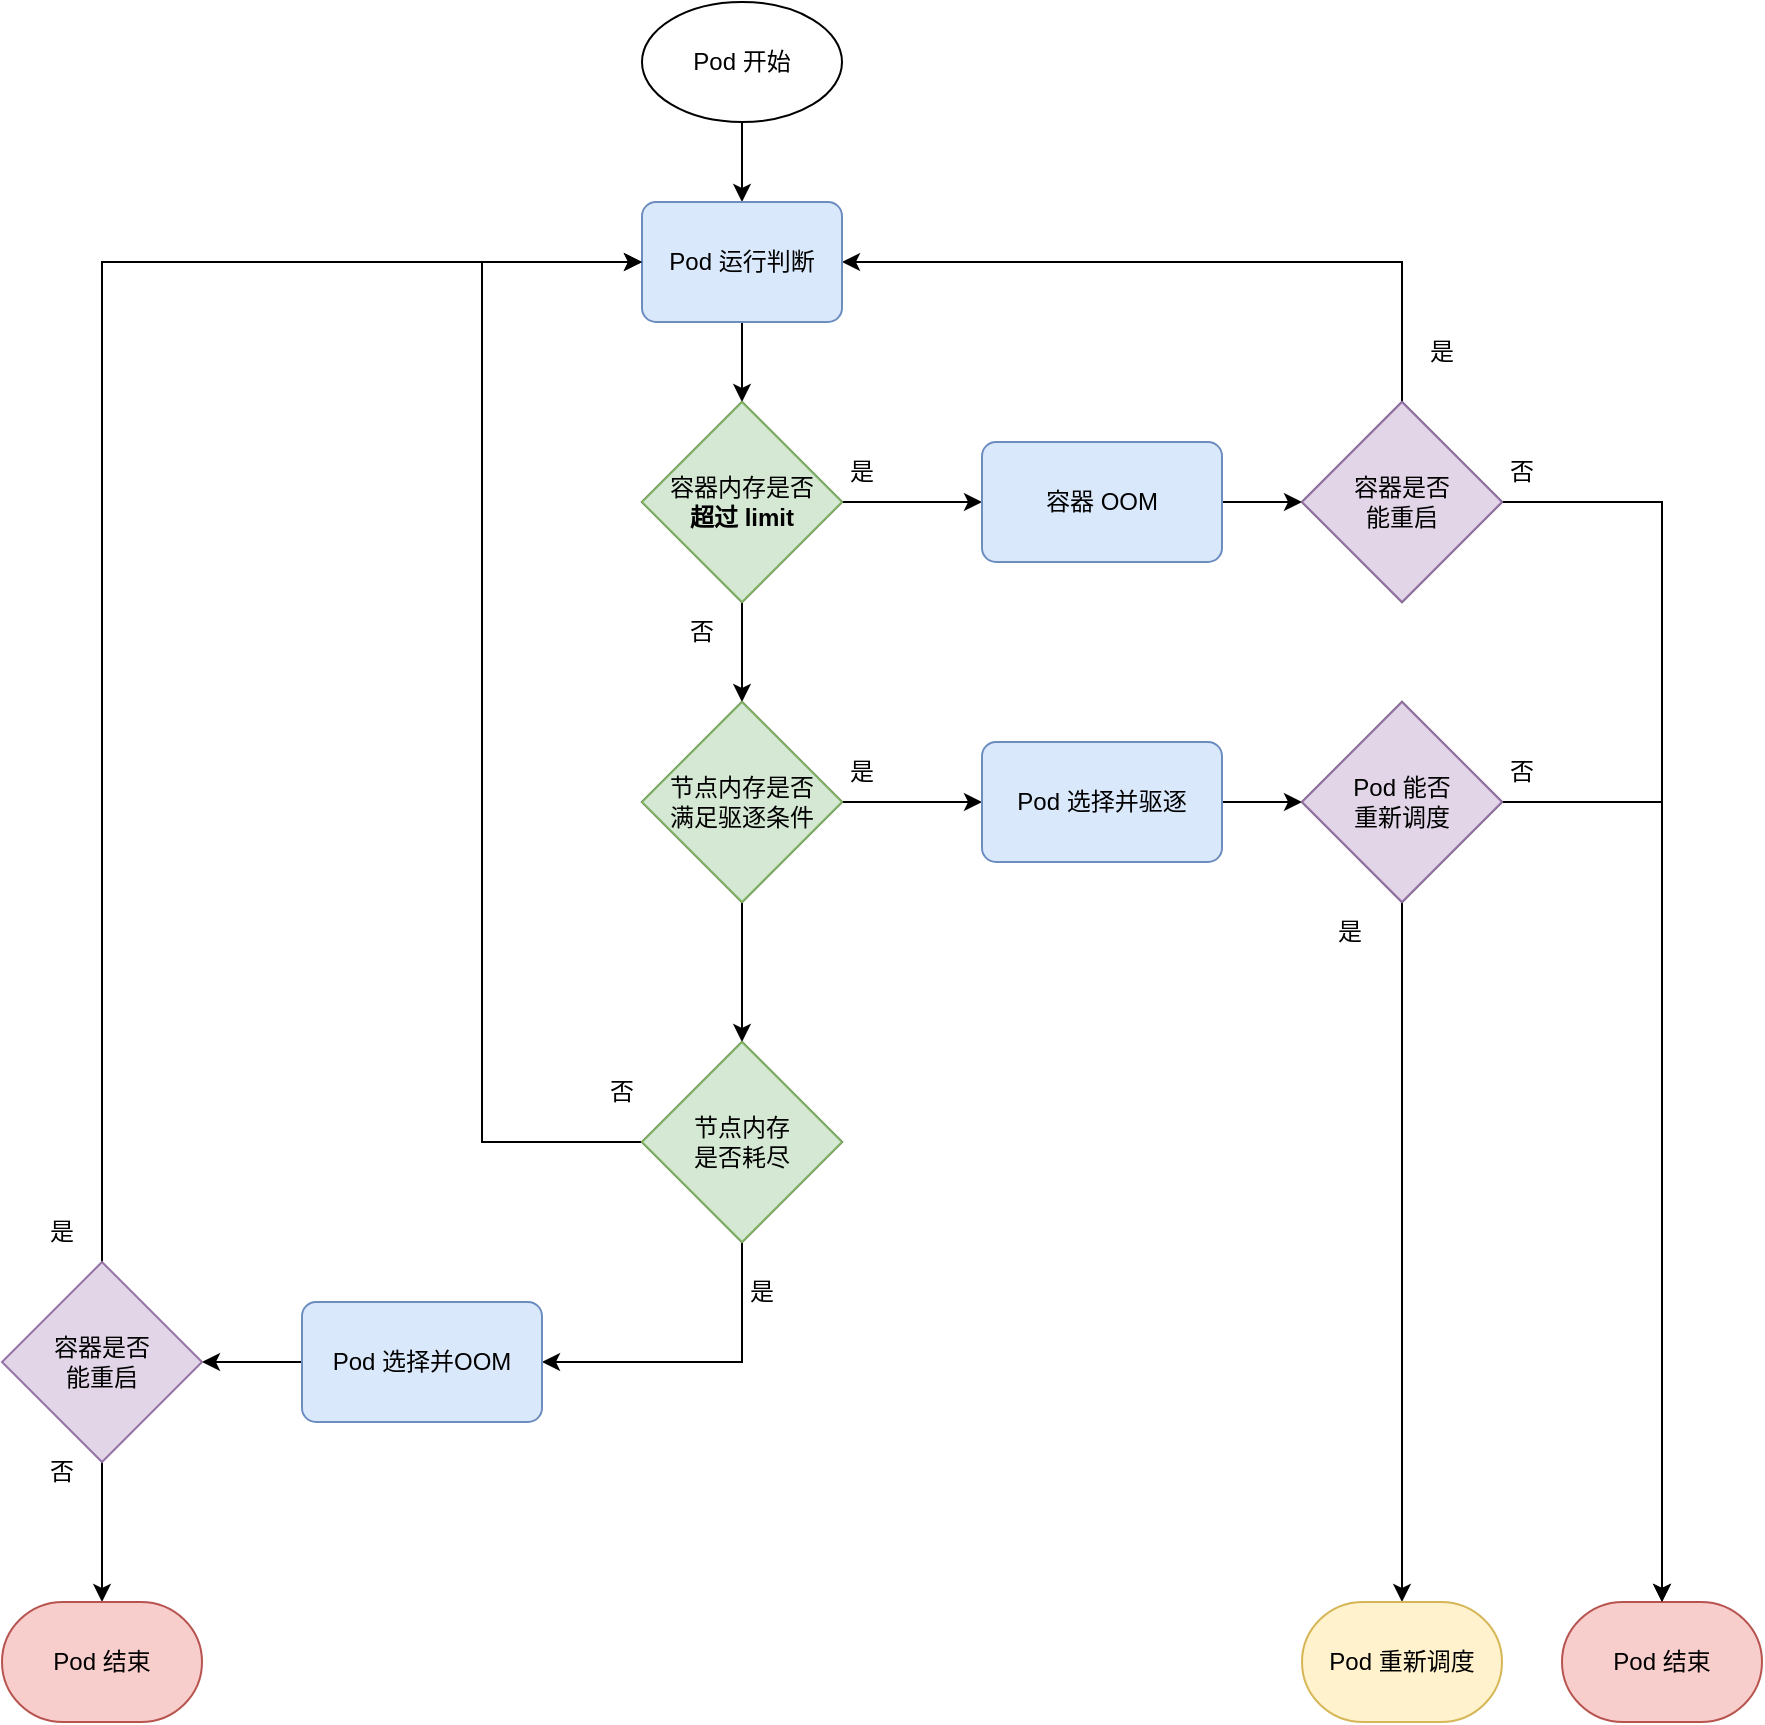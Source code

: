 <mxfile version="20.3.3" type="device"><diagram id="MPiUJ_4KuHBgaqJ7w0ow" name="第 1 页"><mxGraphModel dx="1865" dy="546" grid="1" gridSize="10" guides="1" tooltips="1" connect="1" arrows="1" fold="1" page="1" pageScale="1" pageWidth="827" pageHeight="1169" math="0" shadow="0"><root><mxCell id="0"/><mxCell id="1" parent="0"/><mxCell id="4-IBim2dqgvQm6REbXCG-18" style="edgeStyle=orthogonalEdgeStyle;rounded=0;orthogonalLoop=1;jettySize=auto;html=1;exitX=0.5;exitY=1;exitDx=0;exitDy=0;exitPerimeter=0;entryX=0.5;entryY=0;entryDx=0;entryDy=0;" parent="1" source="4-IBim2dqgvQm6REbXCG-1" target="4-IBim2dqgvQm6REbXCG-20" edge="1"><mxGeometry relative="1" as="geometry"><mxPoint x="120" y="180" as="targetPoint"/></mxGeometry></mxCell><mxCell id="4-IBim2dqgvQm6REbXCG-1" value="Pod 开始" style="strokeWidth=1;html=1;shape=mxgraph.flowchart.start_1;whiteSpace=wrap;" parent="1" vertex="1"><mxGeometry x="70" y="80" width="100" height="60" as="geometry"/></mxCell><mxCell id="4-IBim2dqgvQm6REbXCG-5" style="edgeStyle=orthogonalEdgeStyle;rounded=0;orthogonalLoop=1;jettySize=auto;html=1;exitX=1;exitY=0.5;exitDx=0;exitDy=0;exitPerimeter=0;entryX=0;entryY=0.5;entryDx=0;entryDy=0;" parent="1" source="4-IBim2dqgvQm6REbXCG-2" target="4-IBim2dqgvQm6REbXCG-4" edge="1"><mxGeometry relative="1" as="geometry"/></mxCell><mxCell id="4-IBim2dqgvQm6REbXCG-16" style="edgeStyle=orthogonalEdgeStyle;rounded=0;orthogonalLoop=1;jettySize=auto;html=1;exitX=0.5;exitY=1;exitDx=0;exitDy=0;exitPerimeter=0;entryX=0.5;entryY=0;entryDx=0;entryDy=0;entryPerimeter=0;" parent="1" source="4-IBim2dqgvQm6REbXCG-2" target="4-IBim2dqgvQm6REbXCG-11" edge="1"><mxGeometry relative="1" as="geometry"/></mxCell><mxCell id="4-IBim2dqgvQm6REbXCG-2" value="容器内存是否&lt;br&gt;&lt;b&gt;超过 limit&lt;/b&gt;" style="strokeWidth=1;html=1;shape=mxgraph.flowchart.decision;whiteSpace=wrap;" parent="1" vertex="1"><mxGeometry x="70" y="280" width="100" height="100" as="geometry"/></mxCell><mxCell id="4-IBim2dqgvQm6REbXCG-7" style="edgeStyle=orthogonalEdgeStyle;rounded=0;orthogonalLoop=1;jettySize=auto;html=1;exitX=1;exitY=0.5;exitDx=0;exitDy=0;entryX=0;entryY=0.5;entryDx=0;entryDy=0;entryPerimeter=0;" parent="1" source="4-IBim2dqgvQm6REbXCG-4" target="4-IBim2dqgvQm6REbXCG-6" edge="1"><mxGeometry relative="1" as="geometry"/></mxCell><mxCell id="4-IBim2dqgvQm6REbXCG-4" value="容器 OOM" style="rounded=1;whiteSpace=wrap;html=1;absoluteArcSize=1;arcSize=14;strokeWidth=1;fillColor=#dae8fc;strokeColor=#6c8ebf;" parent="1" vertex="1"><mxGeometry x="240" y="300" width="120" height="60" as="geometry"/></mxCell><mxCell id="4-IBim2dqgvQm6REbXCG-8" style="edgeStyle=orthogonalEdgeStyle;rounded=0;orthogonalLoop=1;jettySize=auto;html=1;exitX=0.5;exitY=0;exitDx=0;exitDy=0;exitPerimeter=0;entryX=1;entryY=0.5;entryDx=0;entryDy=0;" parent="1" source="4-IBim2dqgvQm6REbXCG-6" target="4-IBim2dqgvQm6REbXCG-20" edge="1"><mxGeometry relative="1" as="geometry"><mxPoint x="250" y="190" as="targetPoint"/></mxGeometry></mxCell><mxCell id="4-IBim2dqgvQm6REbXCG-10" style="edgeStyle=orthogonalEdgeStyle;rounded=0;orthogonalLoop=1;jettySize=auto;html=1;exitX=1;exitY=0.5;exitDx=0;exitDy=0;exitPerimeter=0;entryX=0.5;entryY=0;entryDx=0;entryDy=0;entryPerimeter=0;" parent="1" source="4-IBim2dqgvQm6REbXCG-6" target="4-IBim2dqgvQm6REbXCG-9" edge="1"><mxGeometry relative="1" as="geometry"/></mxCell><mxCell id="4-IBim2dqgvQm6REbXCG-6" value="容器是否&lt;br&gt;能重启" style="strokeWidth=1;html=1;shape=mxgraph.flowchart.decision;whiteSpace=wrap;" parent="1" vertex="1"><mxGeometry x="400" y="280" width="100" height="100" as="geometry"/></mxCell><mxCell id="4-IBim2dqgvQm6REbXCG-9" value="Pod 结束" style="strokeWidth=1;html=1;shape=mxgraph.flowchart.terminator;whiteSpace=wrap;fillColor=#f8cecc;strokeColor=#b85450;" parent="1" vertex="1"><mxGeometry x="530" y="880" width="100" height="60" as="geometry"/></mxCell><mxCell id="4-IBim2dqgvQm6REbXCG-13" style="edgeStyle=orthogonalEdgeStyle;rounded=0;orthogonalLoop=1;jettySize=auto;html=1;exitX=1;exitY=0.5;exitDx=0;exitDy=0;exitPerimeter=0;entryX=0;entryY=0.5;entryDx=0;entryDy=0;" parent="1" source="4-IBim2dqgvQm6REbXCG-11" target="4-IBim2dqgvQm6REbXCG-12" edge="1"><mxGeometry relative="1" as="geometry"/></mxCell><mxCell id="4-IBim2dqgvQm6REbXCG-26" style="edgeStyle=orthogonalEdgeStyle;rounded=0;orthogonalLoop=1;jettySize=auto;html=1;exitX=0.5;exitY=1;exitDx=0;exitDy=0;exitPerimeter=0;" parent="1" source="4-IBim2dqgvQm6REbXCG-11" target="4-IBim2dqgvQm6REbXCG-25" edge="1"><mxGeometry relative="1" as="geometry"/></mxCell><mxCell id="4-IBim2dqgvQm6REbXCG-11" value="节点内存是否&lt;br&gt;满足驱逐条件" style="strokeWidth=1;html=1;shape=mxgraph.flowchart.decision;whiteSpace=wrap;" parent="1" vertex="1"><mxGeometry x="70" y="430" width="100" height="100" as="geometry"/></mxCell><mxCell id="4-IBim2dqgvQm6REbXCG-15" style="edgeStyle=orthogonalEdgeStyle;rounded=0;orthogonalLoop=1;jettySize=auto;html=1;exitX=1;exitY=0.5;exitDx=0;exitDy=0;entryX=0;entryY=0.5;entryDx=0;entryDy=0;entryPerimeter=0;" parent="1" source="4-IBim2dqgvQm6REbXCG-12" target="4-IBim2dqgvQm6REbXCG-14" edge="1"><mxGeometry relative="1" as="geometry"/></mxCell><mxCell id="4-IBim2dqgvQm6REbXCG-12" value="Pod 选择并驱逐" style="rounded=1;whiteSpace=wrap;html=1;absoluteArcSize=1;arcSize=14;strokeWidth=1;fillColor=#dae8fc;strokeColor=#6c8ebf;" parent="1" vertex="1"><mxGeometry x="240" y="450" width="120" height="60" as="geometry"/></mxCell><mxCell id="4-IBim2dqgvQm6REbXCG-21" style="edgeStyle=orthogonalEdgeStyle;rounded=0;orthogonalLoop=1;jettySize=auto;html=1;exitX=1;exitY=0.5;exitDx=0;exitDy=0;exitPerimeter=0;entryX=0.5;entryY=0;entryDx=0;entryDy=0;entryPerimeter=0;" parent="1" source="4-IBim2dqgvQm6REbXCG-14" target="4-IBim2dqgvQm6REbXCG-9" edge="1"><mxGeometry relative="1" as="geometry"/></mxCell><mxCell id="4-IBim2dqgvQm6REbXCG-24" style="edgeStyle=orthogonalEdgeStyle;rounded=0;orthogonalLoop=1;jettySize=auto;html=1;exitX=0.5;exitY=1;exitDx=0;exitDy=0;exitPerimeter=0;entryX=0.5;entryY=0;entryDx=0;entryDy=0;entryPerimeter=0;" parent="1" source="4-IBim2dqgvQm6REbXCG-14" target="4-IBim2dqgvQm6REbXCG-23" edge="1"><mxGeometry relative="1" as="geometry"/></mxCell><mxCell id="4-IBim2dqgvQm6REbXCG-14" value="Pod 能否&lt;br&gt;重新调度" style="strokeWidth=1;html=1;shape=mxgraph.flowchart.decision;whiteSpace=wrap;" parent="1" vertex="1"><mxGeometry x="400" y="430" width="100" height="100" as="geometry"/></mxCell><mxCell id="4-IBim2dqgvQm6REbXCG-19" style="edgeStyle=orthogonalEdgeStyle;rounded=0;orthogonalLoop=1;jettySize=auto;html=1;entryX=0.5;entryY=0;entryDx=0;entryDy=0;entryPerimeter=0;exitX=0.5;exitY=1;exitDx=0;exitDy=0;" parent="1" source="4-IBim2dqgvQm6REbXCG-20" target="4-IBim2dqgvQm6REbXCG-2" edge="1"><mxGeometry relative="1" as="geometry"><mxPoint x="100" y="260" as="sourcePoint"/></mxGeometry></mxCell><mxCell id="4-IBim2dqgvQm6REbXCG-20" value="Pod 运行判断" style="rounded=1;whiteSpace=wrap;html=1;absoluteArcSize=1;arcSize=14;strokeWidth=1;fillColor=#dae8fc;strokeColor=#6c8ebf;" parent="1" vertex="1"><mxGeometry x="70" y="180" width="100" height="60" as="geometry"/></mxCell><mxCell id="4-IBim2dqgvQm6REbXCG-23" value="Pod 重新调度" style="strokeWidth=1;html=1;shape=mxgraph.flowchart.terminator;whiteSpace=wrap;fillColor=#fff2cc;strokeColor=#d6b656;" parent="1" vertex="1"><mxGeometry x="400" y="880" width="100" height="60" as="geometry"/></mxCell><mxCell id="4-IBim2dqgvQm6REbXCG-28" style="edgeStyle=orthogonalEdgeStyle;rounded=0;orthogonalLoop=1;jettySize=auto;html=1;exitX=0.5;exitY=1;exitDx=0;exitDy=0;exitPerimeter=0;entryX=1;entryY=0.5;entryDx=0;entryDy=0;" parent="1" source="4-IBim2dqgvQm6REbXCG-43" target="4-IBim2dqgvQm6REbXCG-27" edge="1"><mxGeometry relative="1" as="geometry"><mxPoint x="120" y="740" as="sourcePoint"/></mxGeometry></mxCell><mxCell id="4-IBim2dqgvQm6REbXCG-35" style="edgeStyle=orthogonalEdgeStyle;rounded=0;orthogonalLoop=1;jettySize=auto;html=1;exitX=0;exitY=0.5;exitDx=0;exitDy=0;exitPerimeter=0;entryX=0;entryY=0.5;entryDx=0;entryDy=0;" parent="1" source="4-IBim2dqgvQm6REbXCG-25" target="4-IBim2dqgvQm6REbXCG-20" edge="1"><mxGeometry relative="1" as="geometry"><Array as="points"><mxPoint x="-10" y="650"/><mxPoint x="-10" y="210"/></Array></mxGeometry></mxCell><mxCell id="4-IBim2dqgvQm6REbXCG-25" value="节点内存&lt;br&gt;是否不足" style="strokeWidth=1;html=1;shape=mxgraph.flowchart.decision;whiteSpace=wrap;" parent="1" vertex="1"><mxGeometry x="70" y="600" width="100" height="100" as="geometry"/></mxCell><mxCell id="4-IBim2dqgvQm6REbXCG-31" style="edgeStyle=orthogonalEdgeStyle;rounded=0;orthogonalLoop=1;jettySize=auto;html=1;exitX=0;exitY=0.5;exitDx=0;exitDy=0;entryX=1;entryY=0.5;entryDx=0;entryDy=0;entryPerimeter=0;" parent="1" source="4-IBim2dqgvQm6REbXCG-27" target="4-IBim2dqgvQm6REbXCG-29" edge="1"><mxGeometry relative="1" as="geometry"/></mxCell><mxCell id="4-IBim2dqgvQm6REbXCG-27" value="Pod 选择并OOM" style="rounded=1;whiteSpace=wrap;html=1;absoluteArcSize=1;arcSize=14;strokeWidth=1;fillColor=#dae8fc;strokeColor=#6c8ebf;" parent="1" vertex="1"><mxGeometry x="-100" y="730" width="120" height="60" as="geometry"/></mxCell><mxCell id="4-IBim2dqgvQm6REbXCG-30" style="edgeStyle=orthogonalEdgeStyle;rounded=0;orthogonalLoop=1;jettySize=auto;html=1;exitX=0.5;exitY=0;exitDx=0;exitDy=0;exitPerimeter=0;entryX=0;entryY=0.5;entryDx=0;entryDy=0;" parent="1" source="4-IBim2dqgvQm6REbXCG-29" target="4-IBim2dqgvQm6REbXCG-20" edge="1"><mxGeometry relative="1" as="geometry"/></mxCell><mxCell id="4-IBim2dqgvQm6REbXCG-34" style="edgeStyle=orthogonalEdgeStyle;rounded=0;orthogonalLoop=1;jettySize=auto;html=1;exitX=0.5;exitY=1;exitDx=0;exitDy=0;exitPerimeter=0;entryX=0.5;entryY=0;entryDx=0;entryDy=0;entryPerimeter=0;" parent="1" source="4-IBim2dqgvQm6REbXCG-29" target="4-IBim2dqgvQm6REbXCG-32" edge="1"><mxGeometry relative="1" as="geometry"/></mxCell><mxCell id="4-IBim2dqgvQm6REbXCG-29" value="容器是否&lt;br&gt;能重启" style="strokeWidth=1;html=1;shape=mxgraph.flowchart.decision;whiteSpace=wrap;fillColor=#e1d5e7;strokeColor=#9673a6;" parent="1" vertex="1"><mxGeometry x="-250" y="710" width="100" height="100" as="geometry"/></mxCell><mxCell id="4-IBim2dqgvQm6REbXCG-32" value="Pod 结束" style="strokeWidth=1;html=1;shape=mxgraph.flowchart.terminator;whiteSpace=wrap;fillColor=#f8cecc;strokeColor=#b85450;" parent="1" vertex="1"><mxGeometry x="-250" y="880" width="100" height="60" as="geometry"/></mxCell><mxCell id="4-IBim2dqgvQm6REbXCG-36" value="是" style="text;html=1;strokeColor=none;fillColor=none;align=center;verticalAlign=middle;whiteSpace=wrap;rounded=0;strokeWidth=1;" parent="1" vertex="1"><mxGeometry x="170" y="300" width="20" height="30" as="geometry"/></mxCell><mxCell id="4-IBim2dqgvQm6REbXCG-37" value="是" style="text;html=1;strokeColor=none;fillColor=none;align=center;verticalAlign=middle;whiteSpace=wrap;rounded=0;strokeWidth=1;" parent="1" vertex="1"><mxGeometry x="170" y="450" width="20" height="30" as="geometry"/></mxCell><mxCell id="4-IBim2dqgvQm6REbXCG-38" value="是" style="text;html=1;strokeColor=none;fillColor=none;align=center;verticalAlign=middle;whiteSpace=wrap;rounded=0;strokeWidth=1;" parent="1" vertex="1"><mxGeometry x="120" y="710" width="20" height="30" as="geometry"/></mxCell><mxCell id="4-IBim2dqgvQm6REbXCG-39" value="否" style="text;html=1;strokeColor=none;fillColor=none;align=center;verticalAlign=middle;whiteSpace=wrap;rounded=0;strokeWidth=1;" parent="1" vertex="1"><mxGeometry x="90" y="380" width="20" height="30" as="geometry"/></mxCell><mxCell id="4-IBim2dqgvQm6REbXCG-40" value="否" style="text;html=1;strokeColor=none;fillColor=none;align=center;verticalAlign=middle;whiteSpace=wrap;rounded=0;strokeWidth=1;" parent="1" vertex="1"><mxGeometry x="50" y="610" width="20" height="30" as="geometry"/></mxCell><mxCell id="4-IBim2dqgvQm6REbXCG-41" value="容器内存是否&lt;br&gt;&lt;b&gt;超过 limit&lt;/b&gt;" style="strokeWidth=1;html=1;shape=mxgraph.flowchart.decision;whiteSpace=wrap;fillColor=#d5e8d4;strokeColor=#82b366;" parent="1" vertex="1"><mxGeometry x="70" y="280" width="100" height="100" as="geometry"/></mxCell><mxCell id="4-IBim2dqgvQm6REbXCG-42" value="节点内存是否&lt;br&gt;满足驱逐条件" style="strokeWidth=1;html=1;shape=mxgraph.flowchart.decision;whiteSpace=wrap;fillColor=#d5e8d4;strokeColor=#82b366;" parent="1" vertex="1"><mxGeometry x="70" y="430" width="100" height="100" as="geometry"/></mxCell><mxCell id="4-IBim2dqgvQm6REbXCG-43" value="节点内存&lt;br&gt;是否耗尽" style="strokeWidth=1;html=1;shape=mxgraph.flowchart.decision;whiteSpace=wrap;fillColor=#d5e8d4;strokeColor=#82b366;" parent="1" vertex="1"><mxGeometry x="70" y="600" width="100" height="100" as="geometry"/></mxCell><mxCell id="4-IBim2dqgvQm6REbXCG-44" value="Pod 能否&lt;br&gt;重新调度" style="strokeWidth=1;html=1;shape=mxgraph.flowchart.decision;whiteSpace=wrap;fillColor=#e1d5e7;strokeColor=#9673a6;" parent="1" vertex="1"><mxGeometry x="400" y="430" width="100" height="100" as="geometry"/></mxCell><mxCell id="4-IBim2dqgvQm6REbXCG-45" value="容器是否&lt;br&gt;能重启" style="strokeWidth=1;html=1;shape=mxgraph.flowchart.decision;whiteSpace=wrap;fillColor=#e1d5e7;strokeColor=#9673a6;" parent="1" vertex="1"><mxGeometry x="400" y="280" width="100" height="100" as="geometry"/></mxCell><mxCell id="iSVXWhxopmaQWcP0ZiJ2-1" value="是" style="text;html=1;strokeColor=none;fillColor=none;align=center;verticalAlign=middle;whiteSpace=wrap;rounded=0;strokeWidth=1;" vertex="1" parent="1"><mxGeometry x="-230" y="680" width="20" height="30" as="geometry"/></mxCell><mxCell id="iSVXWhxopmaQWcP0ZiJ2-2" value="否" style="text;html=1;strokeColor=none;fillColor=none;align=center;verticalAlign=middle;whiteSpace=wrap;rounded=0;strokeWidth=1;" vertex="1" parent="1"><mxGeometry x="-230" y="800" width="20" height="30" as="geometry"/></mxCell><mxCell id="iSVXWhxopmaQWcP0ZiJ2-3" value="否" style="text;html=1;strokeColor=none;fillColor=none;align=center;verticalAlign=middle;whiteSpace=wrap;rounded=0;strokeWidth=1;" vertex="1" parent="1"><mxGeometry x="500" y="300" width="20" height="30" as="geometry"/></mxCell><mxCell id="iSVXWhxopmaQWcP0ZiJ2-4" value="否" style="text;html=1;strokeColor=none;fillColor=none;align=center;verticalAlign=middle;whiteSpace=wrap;rounded=0;strokeWidth=1;" vertex="1" parent="1"><mxGeometry x="500" y="450" width="20" height="30" as="geometry"/></mxCell><mxCell id="iSVXWhxopmaQWcP0ZiJ2-5" value="是" style="text;html=1;strokeColor=none;fillColor=none;align=center;verticalAlign=middle;whiteSpace=wrap;rounded=0;strokeWidth=1;" vertex="1" parent="1"><mxGeometry x="414" y="530" width="20" height="30" as="geometry"/></mxCell><mxCell id="iSVXWhxopmaQWcP0ZiJ2-6" value="是" style="text;html=1;strokeColor=none;fillColor=none;align=center;verticalAlign=middle;whiteSpace=wrap;rounded=0;strokeWidth=1;" vertex="1" parent="1"><mxGeometry x="460" y="240" width="20" height="30" as="geometry"/></mxCell></root></mxGraphModel></diagram></mxfile>